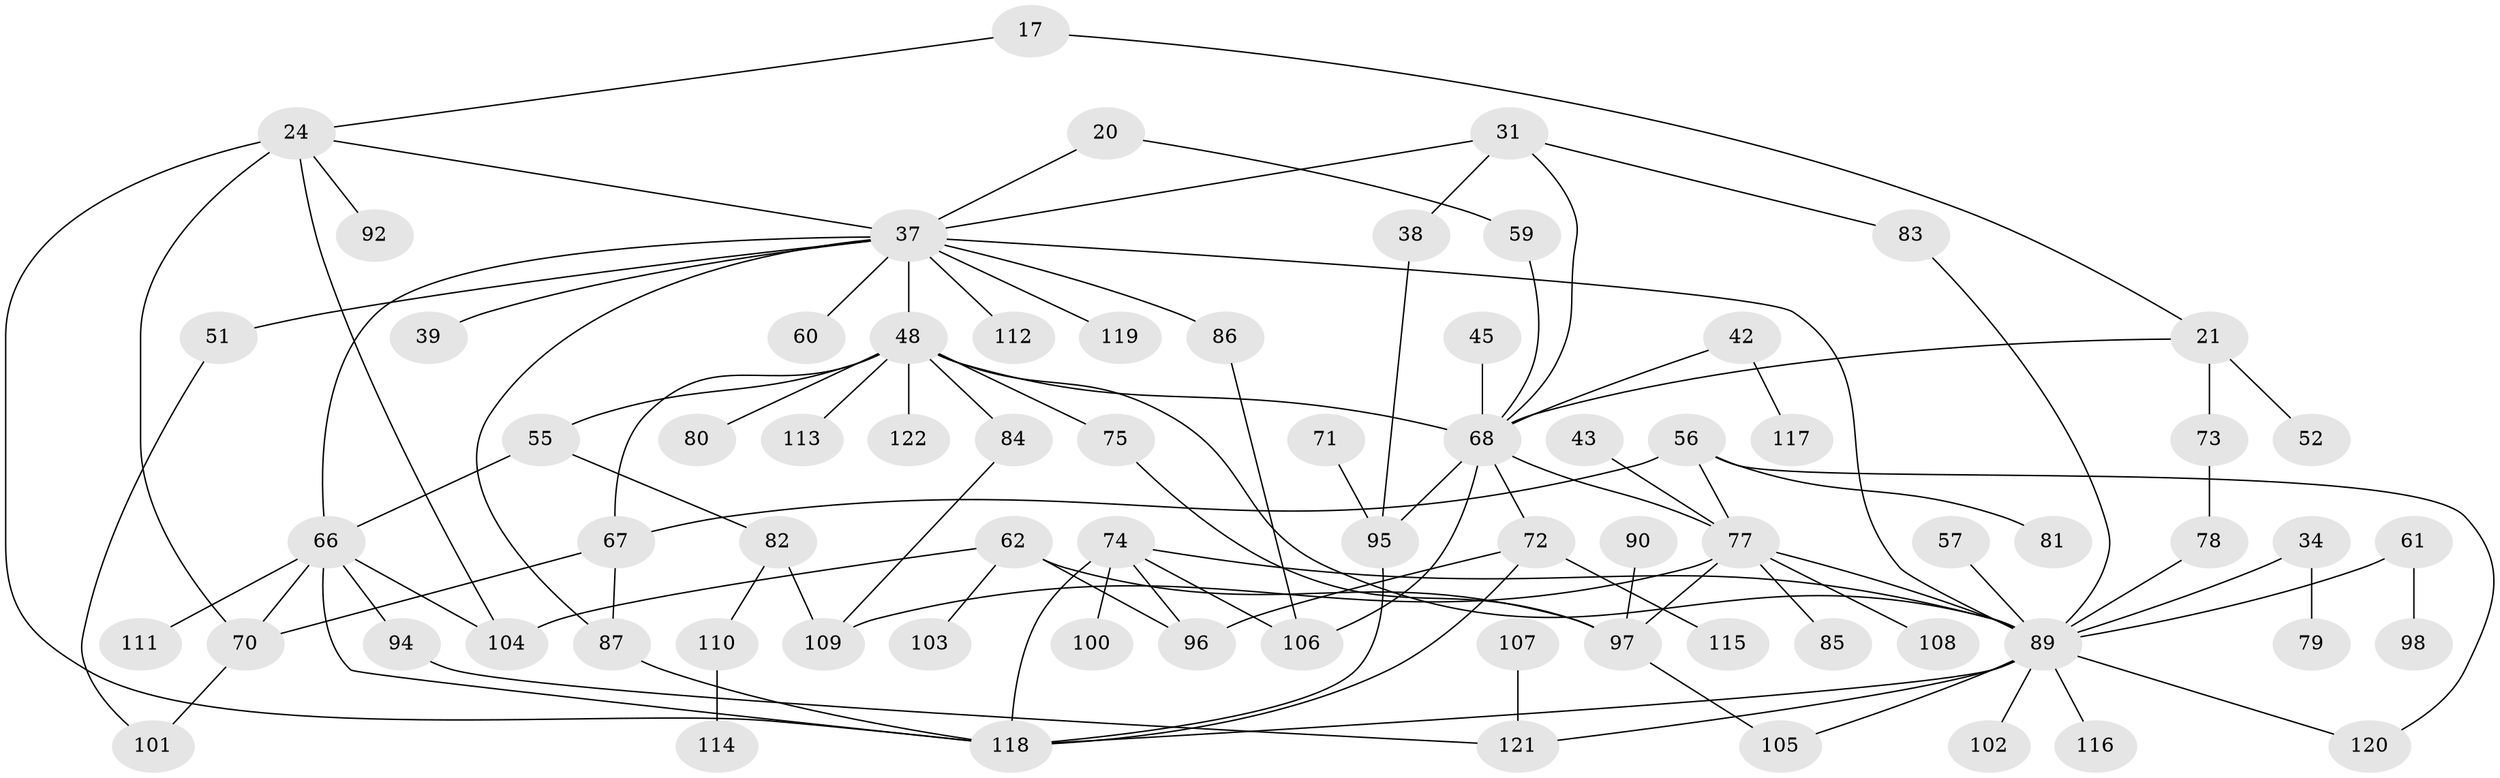 // original degree distribution, {8: 0.02459016393442623, 6: 0.040983606557377046, 5: 0.07377049180327869, 4: 0.13114754098360656, 3: 0.18032786885245902, 7: 0.00819672131147541, 2: 0.2786885245901639, 1: 0.26229508196721313}
// Generated by graph-tools (version 1.1) at 2025/44/03/04/25 21:44:19]
// undirected, 73 vertices, 104 edges
graph export_dot {
graph [start="1"]
  node [color=gray90,style=filled];
  17;
  20;
  21;
  24 [super="+6"];
  31;
  34;
  37 [super="+14+30+7"];
  38;
  39;
  42;
  43;
  45;
  48 [super="+35"];
  51;
  52;
  55;
  56;
  57;
  59;
  60;
  61;
  62 [super="+40"];
  66 [super="+9"];
  67 [super="+41"];
  68 [super="+4+5+22"];
  70 [super="+19"];
  71;
  72;
  73;
  74 [super="+28"];
  75;
  77 [super="+63"];
  78;
  79;
  80;
  81;
  82;
  83;
  84;
  85;
  86;
  87;
  89 [super="+16+49+64"];
  90;
  92;
  94;
  95 [super="+58+65+93"];
  96;
  97 [super="+36+76"];
  98;
  100;
  101;
  102;
  103;
  104 [super="+99"];
  105;
  106 [super="+69"];
  107;
  108;
  109 [super="+44"];
  110;
  111;
  112;
  113;
  114;
  115;
  116;
  117;
  118 [super="+88"];
  119;
  120;
  121 [super="+11+91"];
  122;
  17 -- 21;
  17 -- 24;
  20 -- 59;
  20 -- 37;
  21 -- 52;
  21 -- 73;
  21 -- 68;
  24 -- 104;
  24 -- 70 [weight=2];
  24 -- 92;
  24 -- 37;
  24 -- 118;
  31 -- 83;
  31 -- 38;
  31 -- 68;
  31 -- 37;
  34 -- 79;
  34 -- 89;
  37 -- 48 [weight=2];
  37 -- 87;
  37 -- 112;
  37 -- 119;
  37 -- 60;
  37 -- 51;
  37 -- 39;
  37 -- 66 [weight=2];
  37 -- 86;
  37 -- 89 [weight=3];
  38 -- 95;
  42 -- 117;
  42 -- 68;
  43 -- 77;
  45 -- 68;
  48 -- 75;
  48 -- 84;
  48 -- 68 [weight=3];
  48 -- 80;
  48 -- 113;
  48 -- 55;
  48 -- 122;
  48 -- 89;
  48 -- 67;
  51 -- 101;
  55 -- 82;
  55 -- 66;
  56 -- 81;
  56 -- 120;
  56 -- 77;
  56 -- 67;
  57 -- 89;
  59 -- 68;
  61 -- 98;
  61 -- 89;
  62 -- 103;
  62 -- 96;
  62 -- 97 [weight=2];
  62 -- 104;
  66 -- 118 [weight=2];
  66 -- 94;
  66 -- 70;
  66 -- 111;
  66 -- 104;
  67 -- 70;
  67 -- 87;
  68 -- 77 [weight=3];
  68 -- 72;
  68 -- 95 [weight=2];
  68 -- 106;
  70 -- 101;
  71 -- 95;
  72 -- 115;
  72 -- 118;
  72 -- 96;
  73 -- 78;
  74 -- 100;
  74 -- 96 [weight=2];
  74 -- 89;
  74 -- 118;
  74 -- 106;
  75 -- 97;
  77 -- 108;
  77 -- 109;
  77 -- 85;
  77 -- 89;
  77 -- 97;
  78 -- 89;
  82 -- 110;
  82 -- 109 [weight=2];
  83 -- 89;
  84 -- 109;
  86 -- 106;
  87 -- 118;
  89 -- 120;
  89 -- 121;
  89 -- 102;
  89 -- 105;
  89 -- 116;
  89 -- 118;
  90 -- 97;
  94 -- 121;
  95 -- 118 [weight=2];
  97 -- 105;
  107 -- 121;
  110 -- 114;
}
